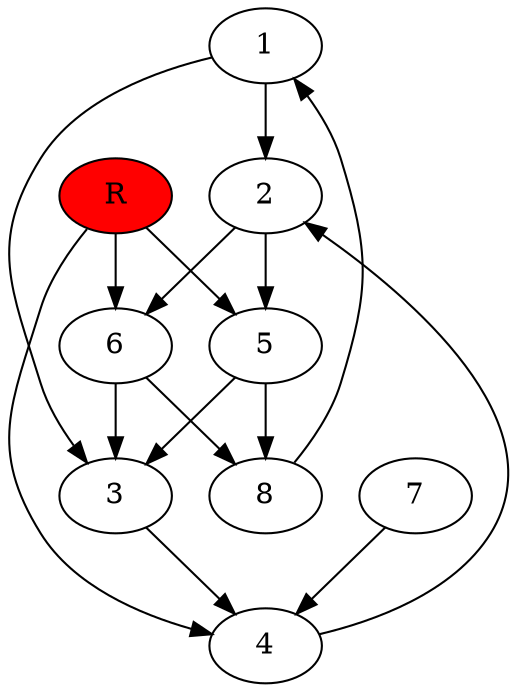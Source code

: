 digraph prb61462 {
	1
	2
	3
	4
	5
	6
	7
	8
	R [fillcolor="#ff0000" style=filled]
	1 -> 2
	1 -> 3
	2 -> 5
	2 -> 6
	3 -> 4
	4 -> 2
	5 -> 3
	5 -> 8
	6 -> 3
	6 -> 8
	7 -> 4
	8 -> 1
	R -> 4
	R -> 5
	R -> 6
}
